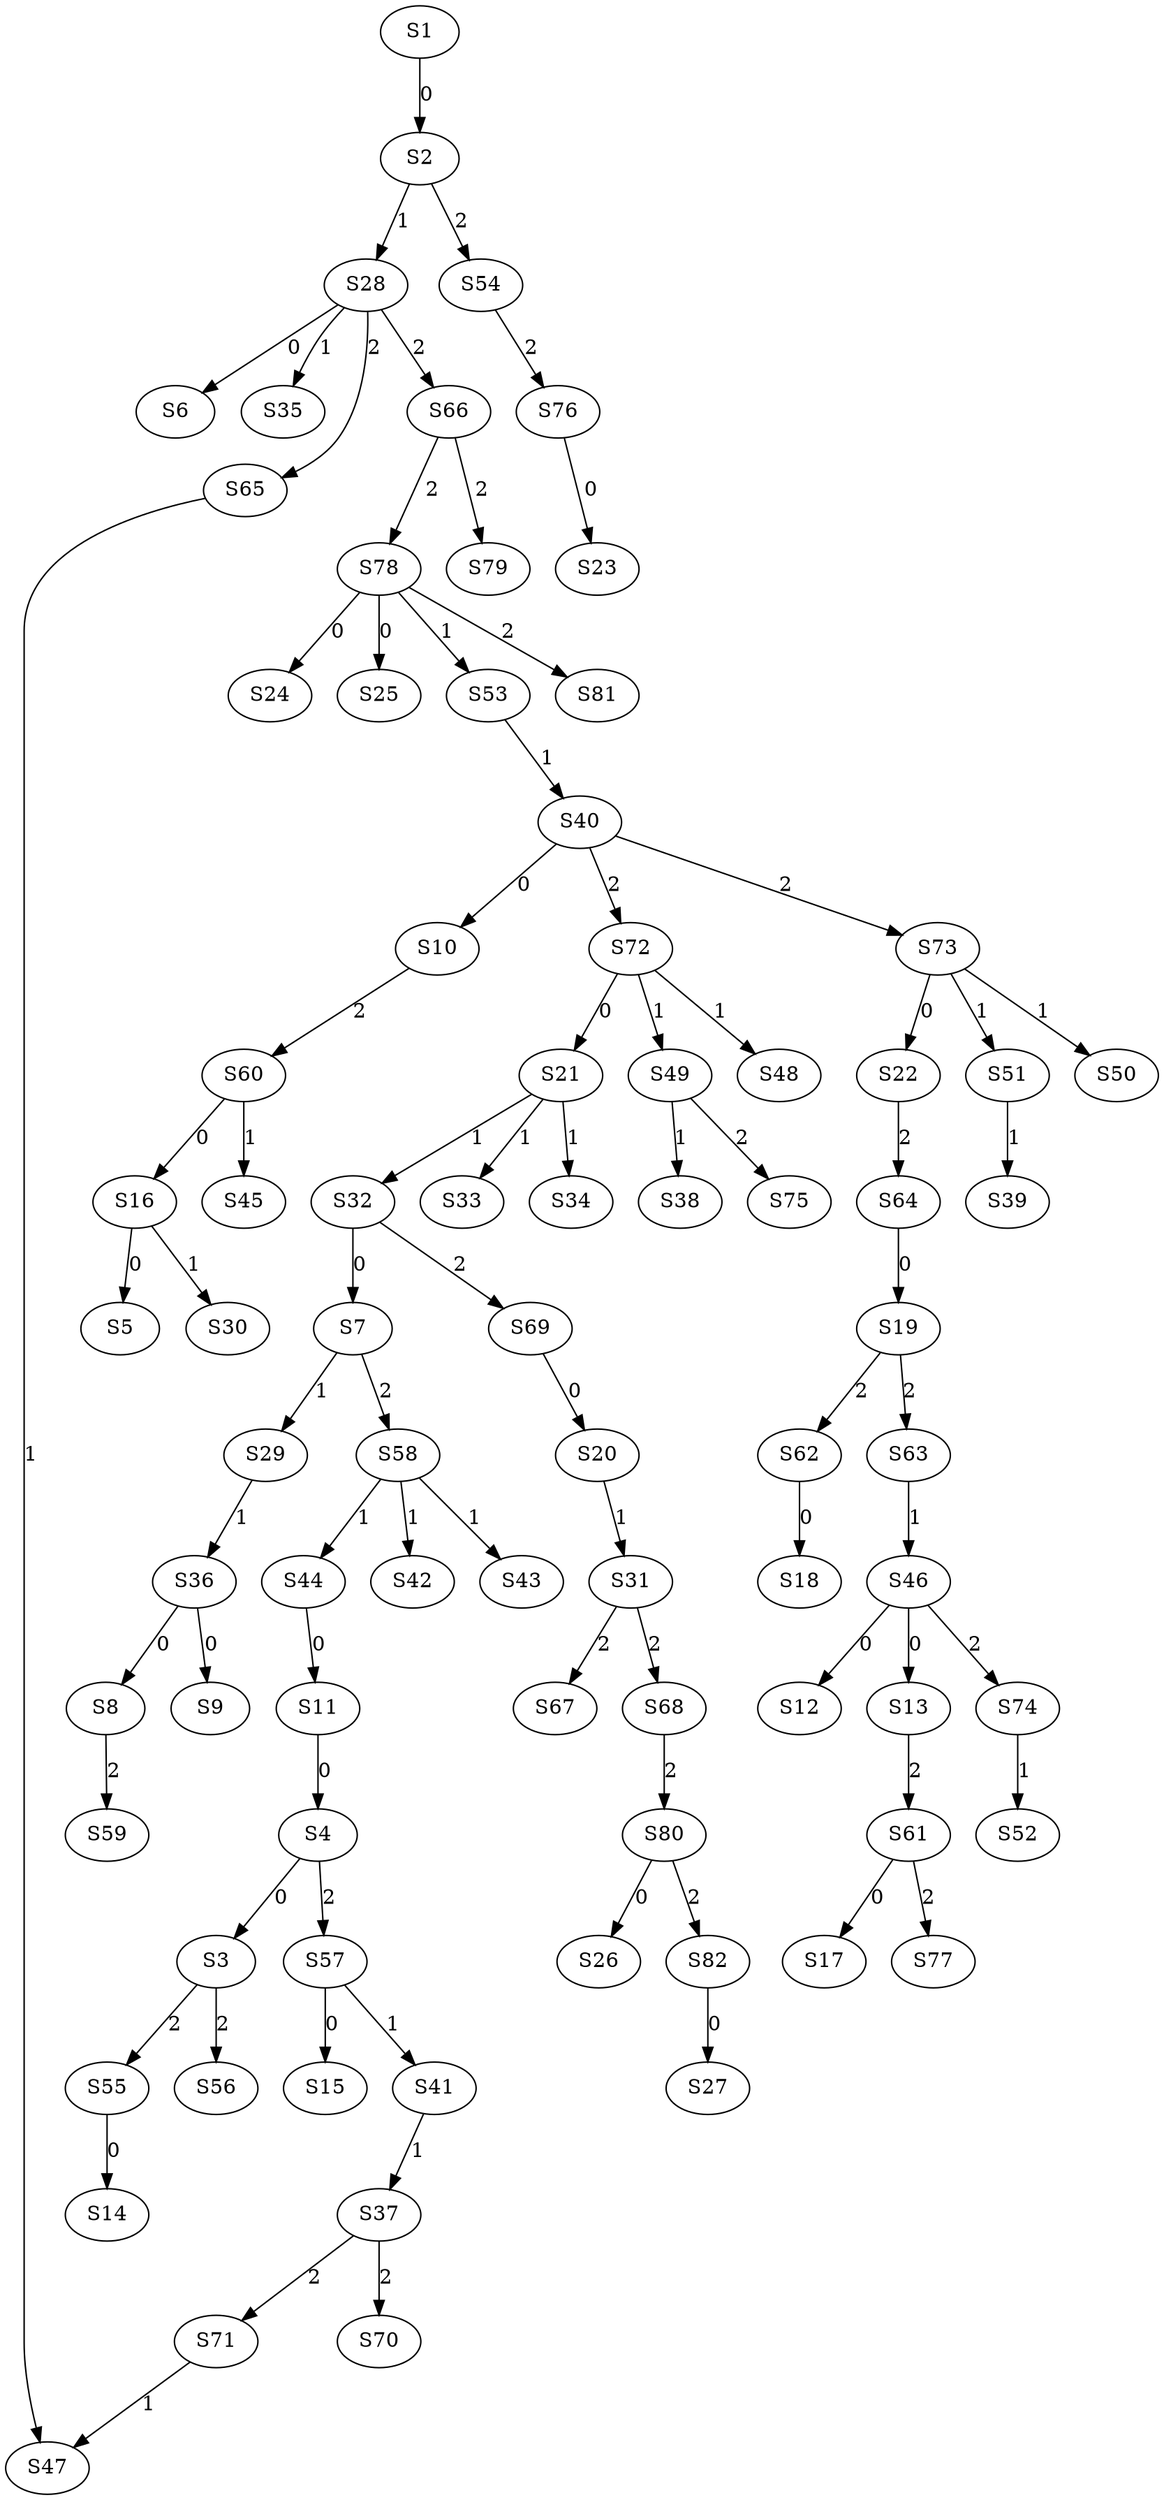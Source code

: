 strict digraph {
	S1 -> S2 [ label = 0 ];
	S4 -> S3 [ label = 0 ];
	S11 -> S4 [ label = 0 ];
	S16 -> S5 [ label = 0 ];
	S28 -> S6 [ label = 0 ];
	S32 -> S7 [ label = 0 ];
	S36 -> S8 [ label = 0 ];
	S36 -> S9 [ label = 0 ];
	S40 -> S10 [ label = 0 ];
	S44 -> S11 [ label = 0 ];
	S46 -> S12 [ label = 0 ];
	S46 -> S13 [ label = 0 ];
	S55 -> S14 [ label = 0 ];
	S57 -> S15 [ label = 0 ];
	S60 -> S16 [ label = 0 ];
	S61 -> S17 [ label = 0 ];
	S62 -> S18 [ label = 0 ];
	S64 -> S19 [ label = 0 ];
	S69 -> S20 [ label = 0 ];
	S72 -> S21 [ label = 0 ];
	S73 -> S22 [ label = 0 ];
	S76 -> S23 [ label = 0 ];
	S78 -> S24 [ label = 0 ];
	S78 -> S25 [ label = 0 ];
	S80 -> S26 [ label = 0 ];
	S82 -> S27 [ label = 0 ];
	S2 -> S28 [ label = 1 ];
	S7 -> S29 [ label = 1 ];
	S16 -> S30 [ label = 1 ];
	S20 -> S31 [ label = 1 ];
	S21 -> S32 [ label = 1 ];
	S21 -> S33 [ label = 1 ];
	S21 -> S34 [ label = 1 ];
	S28 -> S35 [ label = 1 ];
	S29 -> S36 [ label = 1 ];
	S41 -> S37 [ label = 1 ];
	S49 -> S38 [ label = 1 ];
	S51 -> S39 [ label = 1 ];
	S53 -> S40 [ label = 1 ];
	S57 -> S41 [ label = 1 ];
	S58 -> S42 [ label = 1 ];
	S58 -> S43 [ label = 1 ];
	S58 -> S44 [ label = 1 ];
	S60 -> S45 [ label = 1 ];
	S63 -> S46 [ label = 1 ];
	S71 -> S47 [ label = 1 ];
	S72 -> S48 [ label = 1 ];
	S72 -> S49 [ label = 1 ];
	S73 -> S50 [ label = 1 ];
	S73 -> S51 [ label = 1 ];
	S74 -> S52 [ label = 1 ];
	S78 -> S53 [ label = 1 ];
	S2 -> S54 [ label = 2 ];
	S3 -> S55 [ label = 2 ];
	S3 -> S56 [ label = 2 ];
	S4 -> S57 [ label = 2 ];
	S7 -> S58 [ label = 2 ];
	S8 -> S59 [ label = 2 ];
	S10 -> S60 [ label = 2 ];
	S13 -> S61 [ label = 2 ];
	S19 -> S62 [ label = 2 ];
	S19 -> S63 [ label = 2 ];
	S22 -> S64 [ label = 2 ];
	S28 -> S65 [ label = 2 ];
	S28 -> S66 [ label = 2 ];
	S31 -> S67 [ label = 2 ];
	S31 -> S68 [ label = 2 ];
	S32 -> S69 [ label = 2 ];
	S37 -> S70 [ label = 2 ];
	S37 -> S71 [ label = 2 ];
	S40 -> S72 [ label = 2 ];
	S40 -> S73 [ label = 2 ];
	S46 -> S74 [ label = 2 ];
	S49 -> S75 [ label = 2 ];
	S54 -> S76 [ label = 2 ];
	S61 -> S77 [ label = 2 ];
	S66 -> S78 [ label = 2 ];
	S66 -> S79 [ label = 2 ];
	S68 -> S80 [ label = 2 ];
	S78 -> S81 [ label = 2 ];
	S80 -> S82 [ label = 2 ];
	S65 -> S47 [ label = 1 ];
}